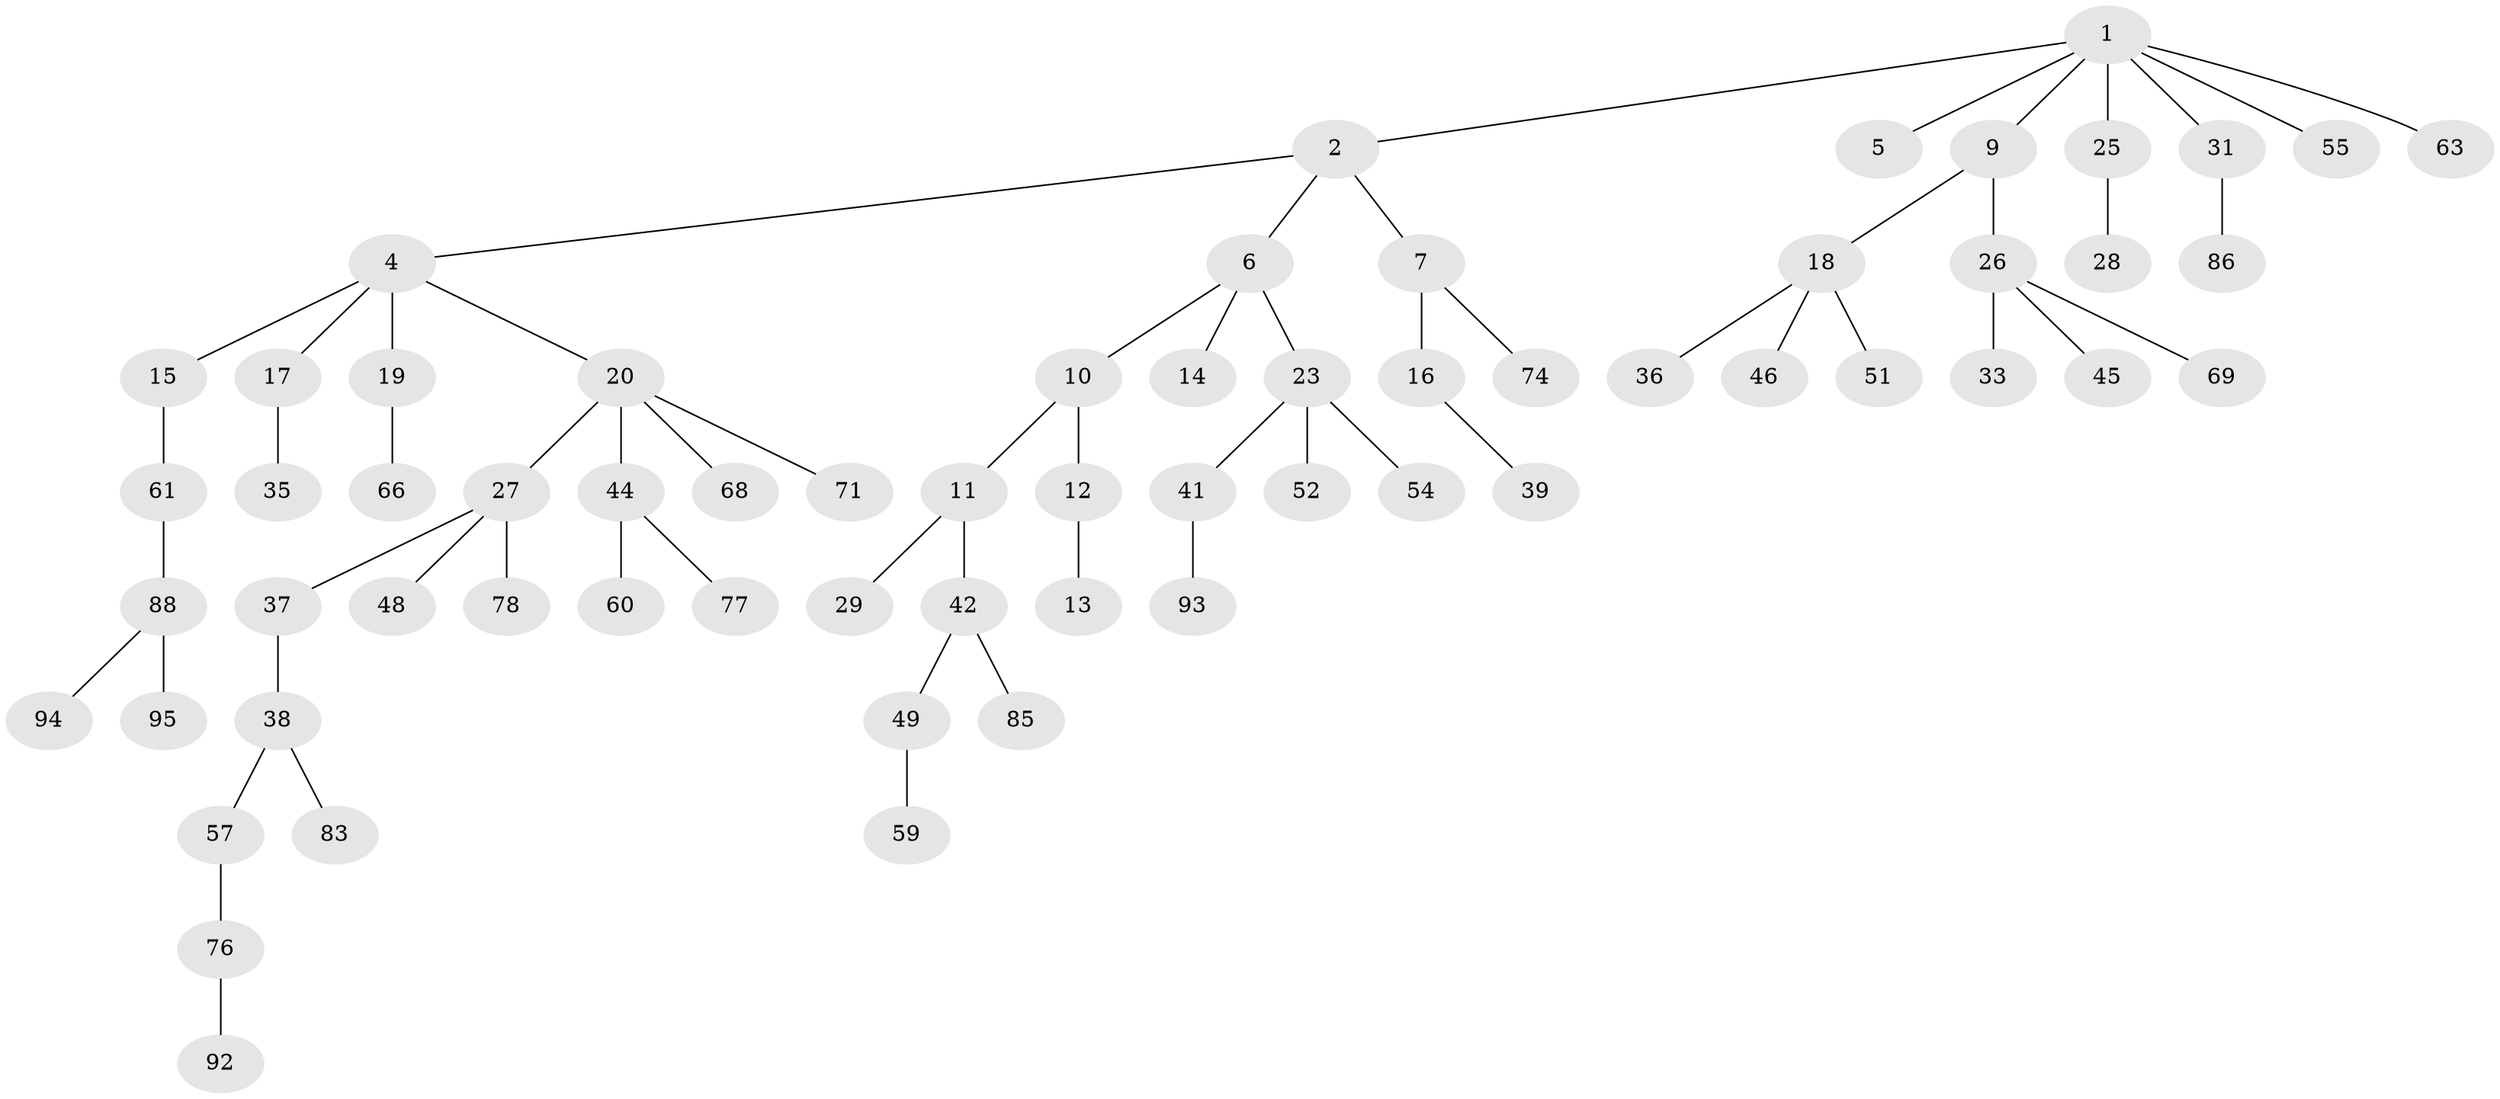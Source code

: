 // Generated by graph-tools (version 1.1) at 2025/52/02/27/25 19:52:11]
// undirected, 63 vertices, 62 edges
graph export_dot {
graph [start="1"]
  node [color=gray90,style=filled];
  1 [super="+3"];
  2;
  4 [super="+58"];
  5;
  6 [super="+32"];
  7 [super="+8"];
  9 [super="+81"];
  10 [super="+79"];
  11;
  12 [super="+82"];
  13 [super="+70"];
  14;
  15 [super="+21"];
  16;
  17;
  18 [super="+22"];
  19 [super="+62"];
  20 [super="+24"];
  23 [super="+30"];
  25;
  26 [super="+40"];
  27 [super="+34"];
  28;
  29;
  31;
  33;
  35;
  36 [super="+67"];
  37 [super="+64"];
  38 [super="+53"];
  39 [super="+47"];
  41 [super="+50"];
  42 [super="+43"];
  44 [super="+56"];
  45 [super="+84"];
  46 [super="+65"];
  48;
  49;
  51;
  52 [super="+91"];
  54;
  55;
  57 [super="+75"];
  59;
  60;
  61 [super="+73"];
  63 [super="+90"];
  66 [super="+72"];
  68;
  69;
  71 [super="+80"];
  74;
  76 [super="+87"];
  77;
  78;
  83;
  85;
  86;
  88 [super="+89"];
  92;
  93;
  94;
  95;
  1 -- 2;
  1 -- 5;
  1 -- 9;
  1 -- 63;
  1 -- 31;
  1 -- 25;
  1 -- 55;
  2 -- 4;
  2 -- 6;
  2 -- 7;
  4 -- 15;
  4 -- 17;
  4 -- 19;
  4 -- 20;
  6 -- 10;
  6 -- 14;
  6 -- 23;
  7 -- 16;
  7 -- 74;
  9 -- 18;
  9 -- 26;
  10 -- 11;
  10 -- 12;
  11 -- 29;
  11 -- 42;
  12 -- 13;
  15 -- 61;
  16 -- 39;
  17 -- 35;
  18 -- 51;
  18 -- 36;
  18 -- 46;
  19 -- 66;
  20 -- 27;
  20 -- 68;
  20 -- 44;
  20 -- 71;
  23 -- 54;
  23 -- 41;
  23 -- 52;
  25 -- 28;
  26 -- 33;
  26 -- 45;
  26 -- 69;
  27 -- 48;
  27 -- 37;
  27 -- 78;
  31 -- 86;
  37 -- 38;
  38 -- 57;
  38 -- 83;
  41 -- 93;
  42 -- 85;
  42 -- 49;
  44 -- 77;
  44 -- 60;
  49 -- 59;
  57 -- 76;
  61 -- 88;
  76 -- 92;
  88 -- 95;
  88 -- 94;
}
